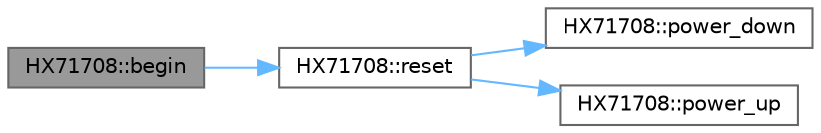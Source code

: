 digraph "HX71708::begin"
{
 // LATEX_PDF_SIZE
  bgcolor="transparent";
  edge [fontname=Helvetica,fontsize=10,labelfontname=Helvetica,labelfontsize=10];
  node [fontname=Helvetica,fontsize=10,shape=box,height=0.2,width=0.4];
  rankdir="LR";
  Node1 [id="Node000001",label="HX71708::begin",height=0.2,width=0.4,color="gray40", fillcolor="grey60", style="filled", fontcolor="black",tooltip=" "];
  Node1 -> Node2 [id="edge1_Node000001_Node000002",color="steelblue1",style="solid",tooltip=" "];
  Node2 [id="Node000002",label="HX71708::reset",height=0.2,width=0.4,color="grey40", fillcolor="white", style="filled",URL="$class_h_x71708.html#a0b7c7b940c7e6f76a3a0bbb4c271353f",tooltip=" "];
  Node2 -> Node3 [id="edge2_Node000002_Node000003",color="steelblue1",style="solid",tooltip=" "];
  Node3 [id="Node000003",label="HX71708::power_down",height=0.2,width=0.4,color="grey40", fillcolor="white", style="filled",URL="$class_h_x71708.html#ad1d954b8fdd4774584347c2d39d8d0e7",tooltip=" "];
  Node2 -> Node4 [id="edge3_Node000002_Node000004",color="steelblue1",style="solid",tooltip=" "];
  Node4 [id="Node000004",label="HX71708::power_up",height=0.2,width=0.4,color="grey40", fillcolor="white", style="filled",URL="$class_h_x71708.html#a699e054fdde50711002927dba7c3418f",tooltip=" "];
}
